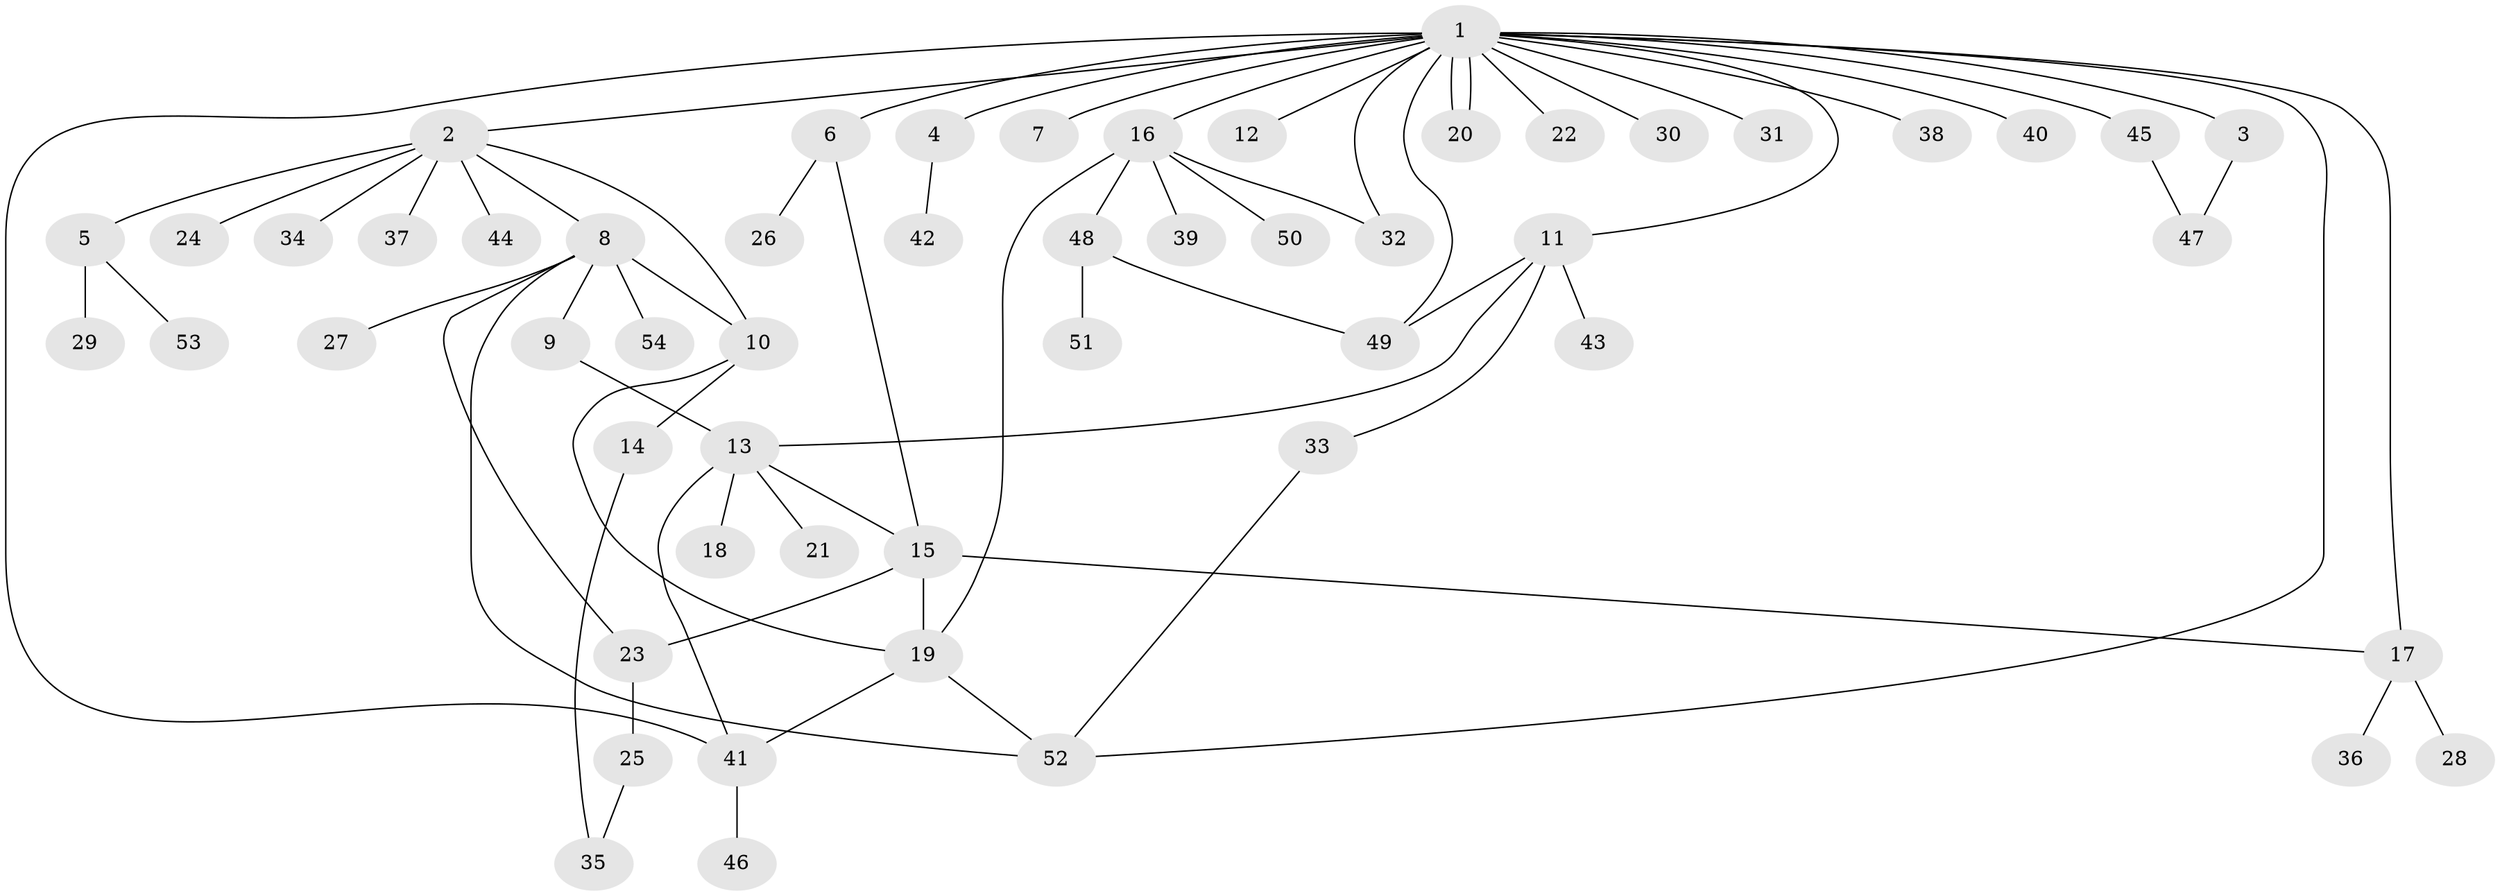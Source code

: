 // Generated by graph-tools (version 1.1) at 2025/48/03/09/25 04:48:39]
// undirected, 54 vertices, 71 edges
graph export_dot {
graph [start="1"]
  node [color=gray90,style=filled];
  1;
  2;
  3;
  4;
  5;
  6;
  7;
  8;
  9;
  10;
  11;
  12;
  13;
  14;
  15;
  16;
  17;
  18;
  19;
  20;
  21;
  22;
  23;
  24;
  25;
  26;
  27;
  28;
  29;
  30;
  31;
  32;
  33;
  34;
  35;
  36;
  37;
  38;
  39;
  40;
  41;
  42;
  43;
  44;
  45;
  46;
  47;
  48;
  49;
  50;
  51;
  52;
  53;
  54;
  1 -- 2;
  1 -- 3;
  1 -- 4;
  1 -- 6;
  1 -- 7;
  1 -- 11;
  1 -- 12;
  1 -- 16;
  1 -- 17;
  1 -- 20;
  1 -- 20;
  1 -- 22;
  1 -- 30;
  1 -- 31;
  1 -- 32;
  1 -- 38;
  1 -- 40;
  1 -- 41;
  1 -- 45;
  1 -- 49;
  1 -- 52;
  2 -- 5;
  2 -- 8;
  2 -- 10;
  2 -- 24;
  2 -- 34;
  2 -- 37;
  2 -- 44;
  3 -- 47;
  4 -- 42;
  5 -- 29;
  5 -- 53;
  6 -- 15;
  6 -- 26;
  8 -- 9;
  8 -- 10;
  8 -- 23;
  8 -- 27;
  8 -- 52;
  8 -- 54;
  9 -- 13;
  10 -- 14;
  10 -- 19;
  11 -- 13;
  11 -- 33;
  11 -- 43;
  11 -- 49;
  13 -- 15;
  13 -- 18;
  13 -- 21;
  13 -- 41;
  14 -- 35;
  15 -- 17;
  15 -- 19;
  15 -- 23;
  16 -- 19;
  16 -- 32;
  16 -- 39;
  16 -- 48;
  16 -- 50;
  17 -- 28;
  17 -- 36;
  19 -- 41;
  19 -- 52;
  23 -- 25;
  25 -- 35;
  33 -- 52;
  41 -- 46;
  45 -- 47;
  48 -- 49;
  48 -- 51;
}
